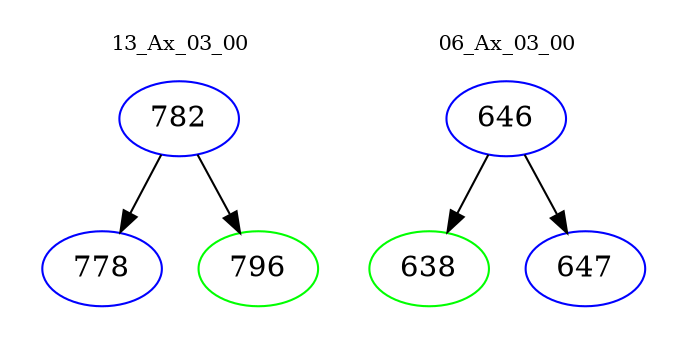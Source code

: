 digraph{
subgraph cluster_0 {
color = white
label = "13_Ax_03_00";
fontsize=10;
T0_782 [label="782", color="blue"]
T0_782 -> T0_778 [color="black"]
T0_778 [label="778", color="blue"]
T0_782 -> T0_796 [color="black"]
T0_796 [label="796", color="green"]
}
subgraph cluster_1 {
color = white
label = "06_Ax_03_00";
fontsize=10;
T1_646 [label="646", color="blue"]
T1_646 -> T1_638 [color="black"]
T1_638 [label="638", color="green"]
T1_646 -> T1_647 [color="black"]
T1_647 [label="647", color="blue"]
}
}
